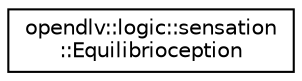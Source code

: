 digraph "Graphical Class Hierarchy"
{
 // LATEX_PDF_SIZE
  edge [fontname="Helvetica",fontsize="10",labelfontname="Helvetica",labelfontsize="10"];
  node [fontname="Helvetica",fontsize="10",shape=record];
  rankdir="LR";
  Node0 [label="opendlv::logic::sensation\l::Equilibrioception",height=0.2,width=0.4,color="black", fillcolor="white", style="filled",URL="$classopendlv_1_1logic_1_1sensation_1_1Equilibrioception.html",tooltip=" "];
}
